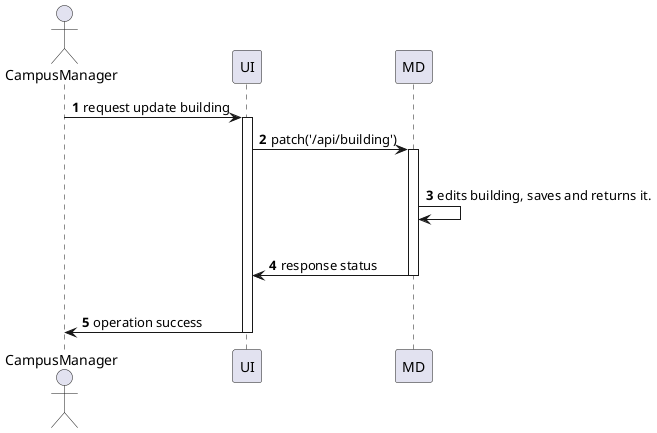 @startuml
'https://plantuml.com/sequence-diagram

autonumber

actor CampusManager as U
participant UI as UI
participant MD  as R

U -> UI : request update building
activate UI
UI -> R : patch('/api/building')

activate R
|||
R -> R : edits building, saves and returns it.
|||
R -> UI : response status
deactivate R
|||
UI -> U : operation success
deactivate UI

@enduml